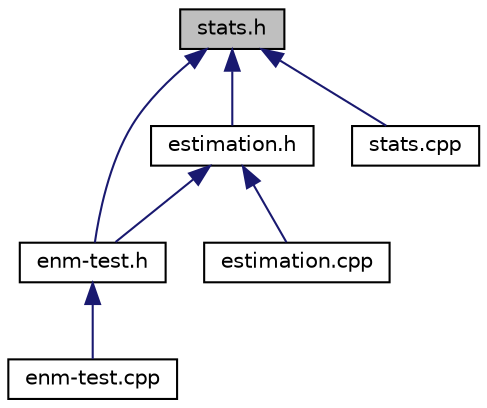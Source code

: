 digraph "stats.h"
{
  edge [fontname="Helvetica",fontsize="10",labelfontname="Helvetica",labelfontsize="10"];
  node [fontname="Helvetica",fontsize="10",shape=record];
  Node1 [label="stats.h",height=0.2,width=0.4,color="black", fillcolor="grey75", style="filled" fontcolor="black"];
  Node1 -> Node2 [dir="back",color="midnightblue",fontsize="10",style="solid"];
  Node2 [label="estimation.h",height=0.2,width=0.4,color="black", fillcolor="white", style="filled",URL="$estimation_8h.html"];
  Node2 -> Node3 [dir="back",color="midnightblue",fontsize="10",style="solid"];
  Node3 [label="enm-test.h",height=0.2,width=0.4,color="black", fillcolor="white", style="filled",URL="$enm-test_8h.html"];
  Node3 -> Node4 [dir="back",color="midnightblue",fontsize="10",style="solid"];
  Node4 [label="enm-test.cpp",height=0.2,width=0.4,color="black", fillcolor="white", style="filled",URL="$enm-test_8cpp.html"];
  Node2 -> Node5 [dir="back",color="midnightblue",fontsize="10",style="solid"];
  Node5 [label="estimation.cpp",height=0.2,width=0.4,color="black", fillcolor="white", style="filled",URL="$estimation_8cpp.html"];
  Node1 -> Node3 [dir="back",color="midnightblue",fontsize="10",style="solid"];
  Node1 -> Node6 [dir="back",color="midnightblue",fontsize="10",style="solid"];
  Node6 [label="stats.cpp",height=0.2,width=0.4,color="black", fillcolor="white", style="filled",URL="$stats_8cpp.html"];
}
